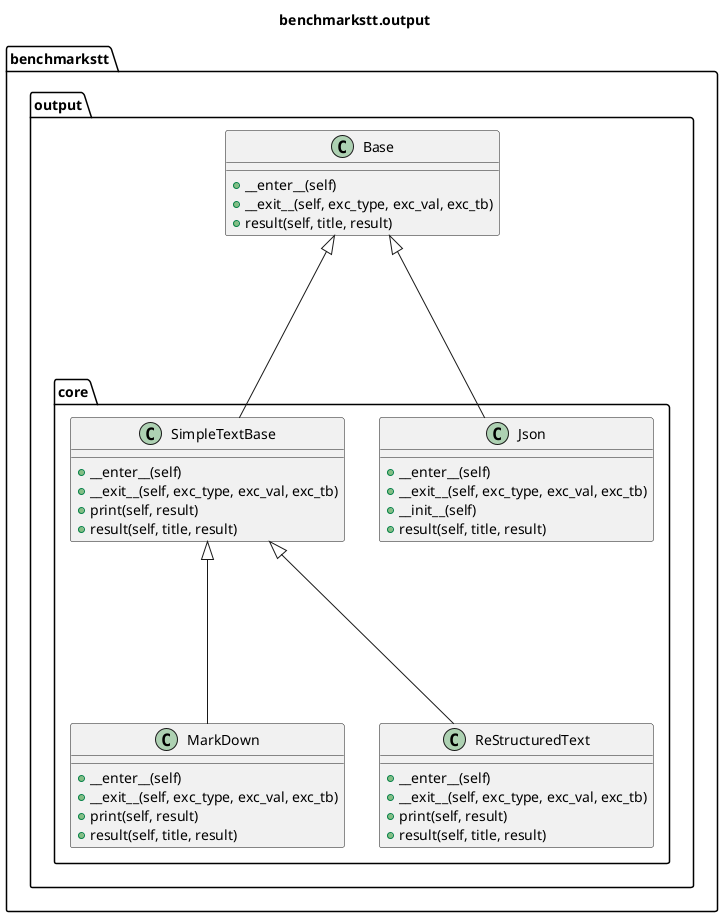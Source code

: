 @startuml

title benchmarkstt.output

package benchmarkstt.output {

	class benchmarkstt.output.Base [[https://benchmarkstt.readthedocs.io/en/latest/modules/benchmarkstt.output.html#benchmarkstt.output.Base]] {
		+__enter__(self)
		+__exit__(self, exc_type, exc_val, exc_tb)
		+result(self, title, result)
	}


}

package benchmarkstt.output.core {

	class benchmarkstt.output.core.Json [[https://benchmarkstt.readthedocs.io/en/latest/modules/benchmarkstt.output.core.html#benchmarkstt.output.core.Json]] {
		+__enter__(self)
		+__exit__(self, exc_type, exc_val, exc_tb)
		+__init__(self)
		+result(self, title, result)
	}


	class benchmarkstt.output.core.MarkDown [[https://benchmarkstt.readthedocs.io/en/latest/modules/benchmarkstt.output.core.html#benchmarkstt.output.core.MarkDown]] {
		+__enter__(self)
		+__exit__(self, exc_type, exc_val, exc_tb)
		+print(self, result)
		+result(self, title, result)
	}



	class benchmarkstt.output.core.ReStructuredText [[https://benchmarkstt.readthedocs.io/en/latest/modules/benchmarkstt.output.core.html#benchmarkstt.output.core.ReStructuredText]] {
		+__enter__(self)
		+__exit__(self, exc_type, exc_val, exc_tb)
		+print(self, result)
		+result(self, title, result)
	}



	class benchmarkstt.output.core.SimpleTextBase [[https://benchmarkstt.readthedocs.io/en/latest/modules/benchmarkstt.output.core.html#benchmarkstt.output.core.SimpleTextBase]] {
		+__enter__(self)
		+__exit__(self, exc_type, exc_val, exc_tb)
		+print(self, result)
		+result(self, title, result)
	}

}


benchmarkstt.output.core.Json --up--|> benchmarkstt.output.Base
benchmarkstt.output.core.MarkDown --up--|> benchmarkstt.output.core.SimpleTextBase
benchmarkstt.output.core.ReStructuredText --up--|> benchmarkstt.output.core.SimpleTextBase
benchmarkstt.output.core.SimpleTextBase --up--|> benchmarkstt.output.Base

@enduml